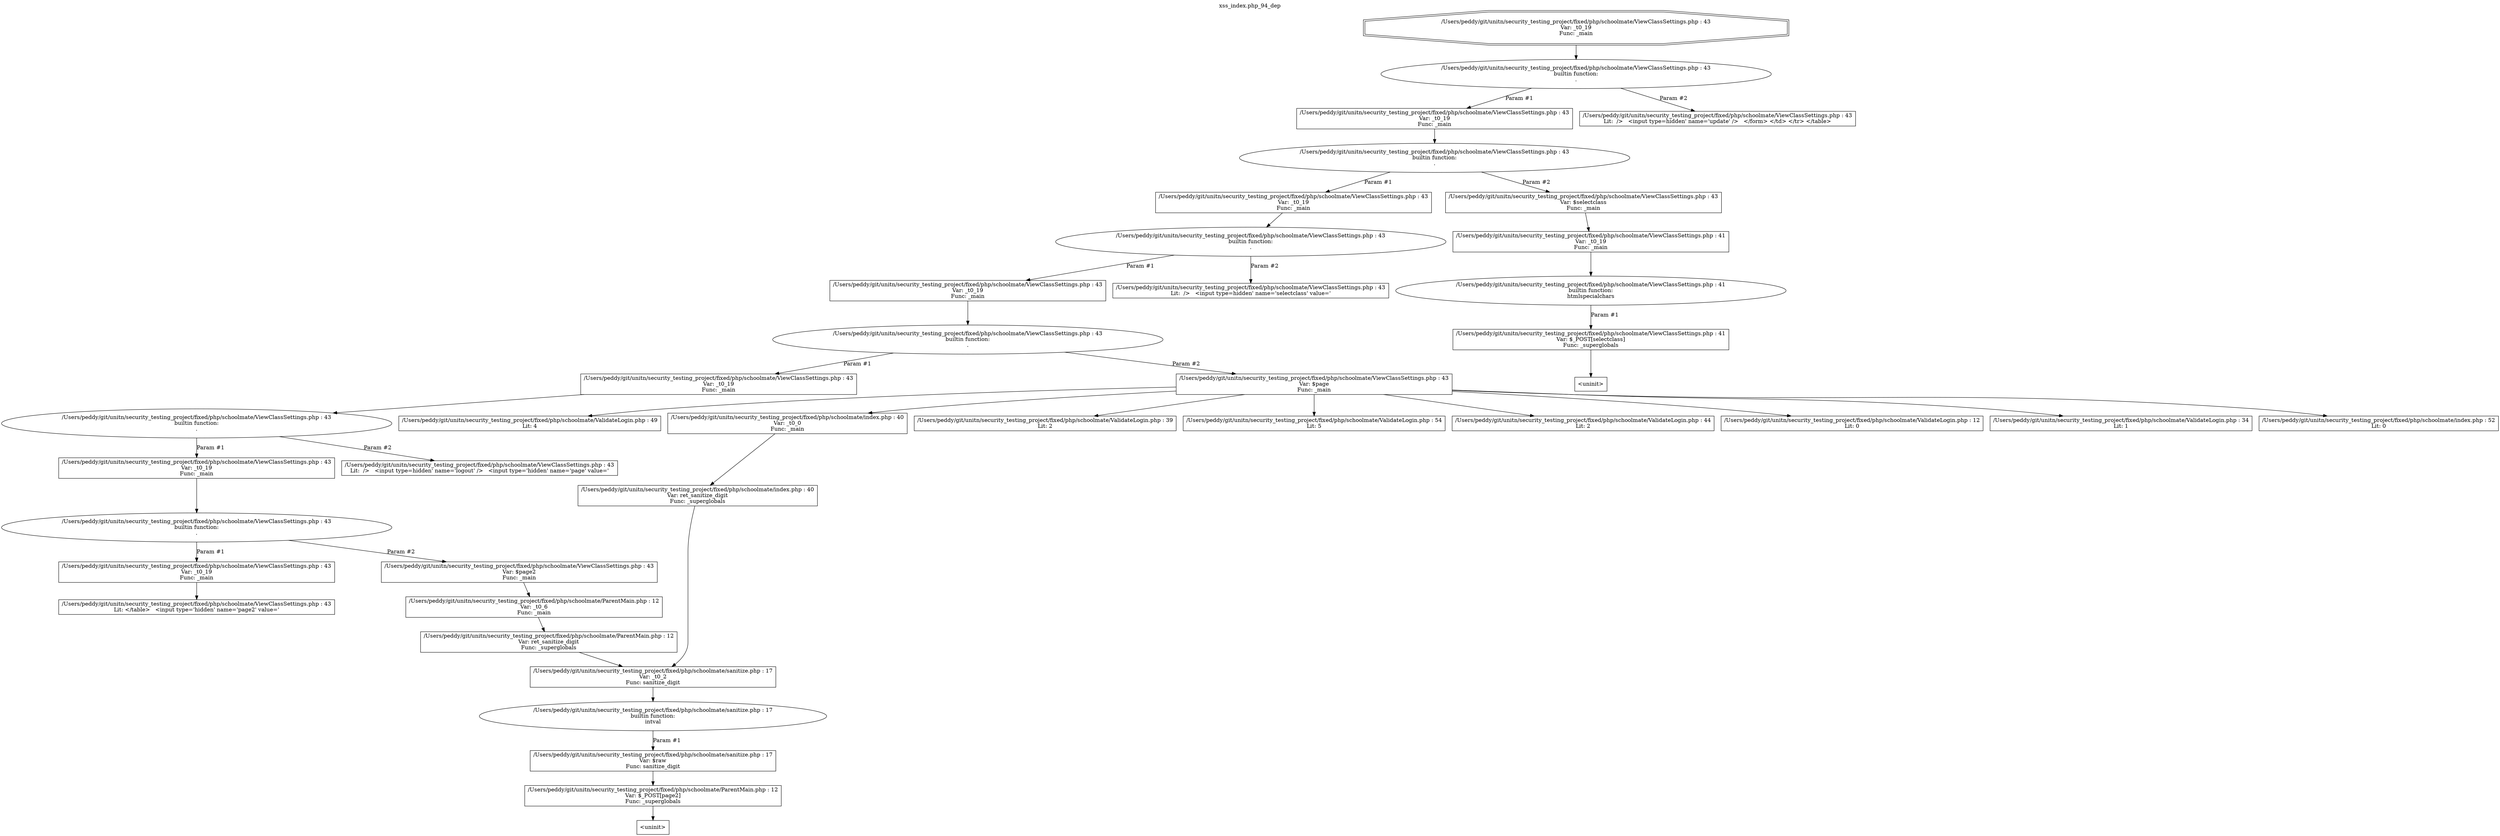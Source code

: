 digraph cfg {
  label="xss_index.php_94_dep";
  labelloc=t;
  n1 [shape=doubleoctagon, label="/Users/peddy/git/unitn/security_testing_project/fixed/php/schoolmate/ViewClassSettings.php : 43\nVar: _t0_19\nFunc: _main\n"];
  n2 [shape=ellipse, label="/Users/peddy/git/unitn/security_testing_project/fixed/php/schoolmate/ViewClassSettings.php : 43\nbuiltin function:\n.\n"];
  n3 [shape=box, label="/Users/peddy/git/unitn/security_testing_project/fixed/php/schoolmate/ViewClassSettings.php : 43\nVar: _t0_19\nFunc: _main\n"];
  n4 [shape=ellipse, label="/Users/peddy/git/unitn/security_testing_project/fixed/php/schoolmate/ViewClassSettings.php : 43\nbuiltin function:\n.\n"];
  n5 [shape=box, label="/Users/peddy/git/unitn/security_testing_project/fixed/php/schoolmate/ViewClassSettings.php : 43\nVar: _t0_19\nFunc: _main\n"];
  n6 [shape=ellipse, label="/Users/peddy/git/unitn/security_testing_project/fixed/php/schoolmate/ViewClassSettings.php : 43\nbuiltin function:\n.\n"];
  n7 [shape=box, label="/Users/peddy/git/unitn/security_testing_project/fixed/php/schoolmate/ViewClassSettings.php : 43\nVar: _t0_19\nFunc: _main\n"];
  n8 [shape=ellipse, label="/Users/peddy/git/unitn/security_testing_project/fixed/php/schoolmate/ViewClassSettings.php : 43\nbuiltin function:\n.\n"];
  n9 [shape=box, label="/Users/peddy/git/unitn/security_testing_project/fixed/php/schoolmate/ViewClassSettings.php : 43\nVar: _t0_19\nFunc: _main\n"];
  n10 [shape=ellipse, label="/Users/peddy/git/unitn/security_testing_project/fixed/php/schoolmate/ViewClassSettings.php : 43\nbuiltin function:\n.\n"];
  n11 [shape=box, label="/Users/peddy/git/unitn/security_testing_project/fixed/php/schoolmate/ViewClassSettings.php : 43\nVar: _t0_19\nFunc: _main\n"];
  n12 [shape=ellipse, label="/Users/peddy/git/unitn/security_testing_project/fixed/php/schoolmate/ViewClassSettings.php : 43\nbuiltin function:\n.\n"];
  n13 [shape=box, label="/Users/peddy/git/unitn/security_testing_project/fixed/php/schoolmate/ViewClassSettings.php : 43\nVar: _t0_19\nFunc: _main\n"];
  n14 [shape=box, label="/Users/peddy/git/unitn/security_testing_project/fixed/php/schoolmate/ViewClassSettings.php : 43\nLit: </table>   <input type='hidden' name='page2' value='\n"];
  n15 [shape=box, label="/Users/peddy/git/unitn/security_testing_project/fixed/php/schoolmate/ViewClassSettings.php : 43\nVar: $page2\nFunc: _main\n"];
  n16 [shape=box, label="/Users/peddy/git/unitn/security_testing_project/fixed/php/schoolmate/ParentMain.php : 12\nVar: _t0_6\nFunc: _main\n"];
  n17 [shape=box, label="/Users/peddy/git/unitn/security_testing_project/fixed/php/schoolmate/ParentMain.php : 12\nVar: ret_sanitize_digit\nFunc: _superglobals\n"];
  n18 [shape=box, label="/Users/peddy/git/unitn/security_testing_project/fixed/php/schoolmate/sanitize.php : 17\nVar: _t0_2\nFunc: sanitize_digit\n"];
  n19 [shape=ellipse, label="/Users/peddy/git/unitn/security_testing_project/fixed/php/schoolmate/sanitize.php : 17\nbuiltin function:\nintval\n"];
  n20 [shape=box, label="/Users/peddy/git/unitn/security_testing_project/fixed/php/schoolmate/sanitize.php : 17\nVar: $raw\nFunc: sanitize_digit\n"];
  n21 [shape=box, label="/Users/peddy/git/unitn/security_testing_project/fixed/php/schoolmate/ParentMain.php : 12\nVar: $_POST[page2]\nFunc: _superglobals\n"];
  n22 [shape=box, label="<uninit>"];
  n23 [shape=box, label="/Users/peddy/git/unitn/security_testing_project/fixed/php/schoolmate/ViewClassSettings.php : 43\nLit:  />   <input type=hidden' name='logout' />   <input type='hidden' name='page' value='\n"];
  n24 [shape=box, label="/Users/peddy/git/unitn/security_testing_project/fixed/php/schoolmate/ViewClassSettings.php : 43\nVar: $page\nFunc: _main\n"];
  n25 [shape=box, label="/Users/peddy/git/unitn/security_testing_project/fixed/php/schoolmate/ValidateLogin.php : 49\nLit: 4\n"];
  n26 [shape=box, label="/Users/peddy/git/unitn/security_testing_project/fixed/php/schoolmate/index.php : 40\nVar: _t0_0\nFunc: _main\n"];
  n27 [shape=box, label="/Users/peddy/git/unitn/security_testing_project/fixed/php/schoolmate/index.php : 40\nVar: ret_sanitize_digit\nFunc: _superglobals\n"];
  n28 [shape=box, label="/Users/peddy/git/unitn/security_testing_project/fixed/php/schoolmate/ValidateLogin.php : 39\nLit: 2\n"];
  n29 [shape=box, label="/Users/peddy/git/unitn/security_testing_project/fixed/php/schoolmate/ValidateLogin.php : 54\nLit: 5\n"];
  n30 [shape=box, label="/Users/peddy/git/unitn/security_testing_project/fixed/php/schoolmate/ValidateLogin.php : 44\nLit: 2\n"];
  n31 [shape=box, label="/Users/peddy/git/unitn/security_testing_project/fixed/php/schoolmate/ValidateLogin.php : 12\nLit: 0\n"];
  n32 [shape=box, label="/Users/peddy/git/unitn/security_testing_project/fixed/php/schoolmate/ValidateLogin.php : 34\nLit: 1\n"];
  n33 [shape=box, label="/Users/peddy/git/unitn/security_testing_project/fixed/php/schoolmate/index.php : 52\nLit: 0\n"];
  n34 [shape=box, label="/Users/peddy/git/unitn/security_testing_project/fixed/php/schoolmate/ViewClassSettings.php : 43\nLit:  />   <input type=hidden' name='selectclass' value='\n"];
  n35 [shape=box, label="/Users/peddy/git/unitn/security_testing_project/fixed/php/schoolmate/ViewClassSettings.php : 43\nVar: $selectclass\nFunc: _main\n"];
  n36 [shape=box, label="/Users/peddy/git/unitn/security_testing_project/fixed/php/schoolmate/ViewClassSettings.php : 41\nVar: _t0_19\nFunc: _main\n"];
  n37 [shape=ellipse, label="/Users/peddy/git/unitn/security_testing_project/fixed/php/schoolmate/ViewClassSettings.php : 41\nbuiltin function:\nhtmlspecialchars\n"];
  n38 [shape=box, label="/Users/peddy/git/unitn/security_testing_project/fixed/php/schoolmate/ViewClassSettings.php : 41\nVar: $_POST[selectclass]\nFunc: _superglobals\n"];
  n39 [shape=box, label="<uninit>"];
  n40 [shape=box, label="/Users/peddy/git/unitn/security_testing_project/fixed/php/schoolmate/ViewClassSettings.php : 43\nLit:  />   <input type=hidden' name='update' />   </form> </td> </tr> </table>\n"];
  n1 -> n2;
  n3 -> n4;
  n5 -> n6;
  n7 -> n8;
  n9 -> n10;
  n11 -> n12;
  n13 -> n14;
  n12 -> n13[label="Param #1"];
  n12 -> n15[label="Param #2"];
  n18 -> n19;
  n21 -> n22;
  n20 -> n21;
  n19 -> n20[label="Param #1"];
  n17 -> n18;
  n16 -> n17;
  n15 -> n16;
  n10 -> n11[label="Param #1"];
  n10 -> n23[label="Param #2"];
  n8 -> n9[label="Param #1"];
  n8 -> n24[label="Param #2"];
  n24 -> n25;
  n24 -> n26;
  n24 -> n28;
  n24 -> n29;
  n24 -> n30;
  n24 -> n31;
  n24 -> n32;
  n24 -> n33;
  n27 -> n18;
  n26 -> n27;
  n6 -> n7[label="Param #1"];
  n6 -> n34[label="Param #2"];
  n4 -> n5[label="Param #1"];
  n4 -> n35[label="Param #2"];
  n36 -> n37;
  n38 -> n39;
  n37 -> n38[label="Param #1"];
  n35 -> n36;
  n2 -> n3[label="Param #1"];
  n2 -> n40[label="Param #2"];
}
